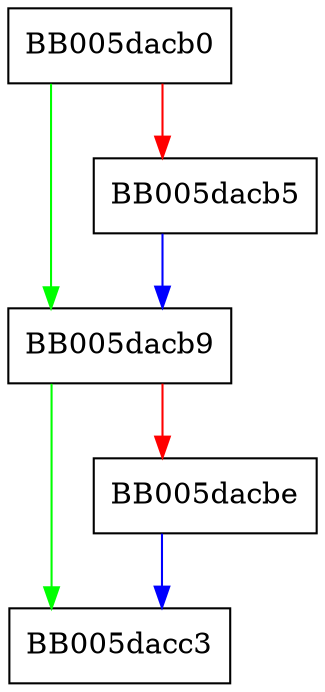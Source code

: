 digraph EVP_PKEY_meth_get0_info {
  node [shape="box"];
  graph [splines=ortho];
  BB005dacb0 -> BB005dacb9 [color="green"];
  BB005dacb0 -> BB005dacb5 [color="red"];
  BB005dacb5 -> BB005dacb9 [color="blue"];
  BB005dacb9 -> BB005dacc3 [color="green"];
  BB005dacb9 -> BB005dacbe [color="red"];
  BB005dacbe -> BB005dacc3 [color="blue"];
}